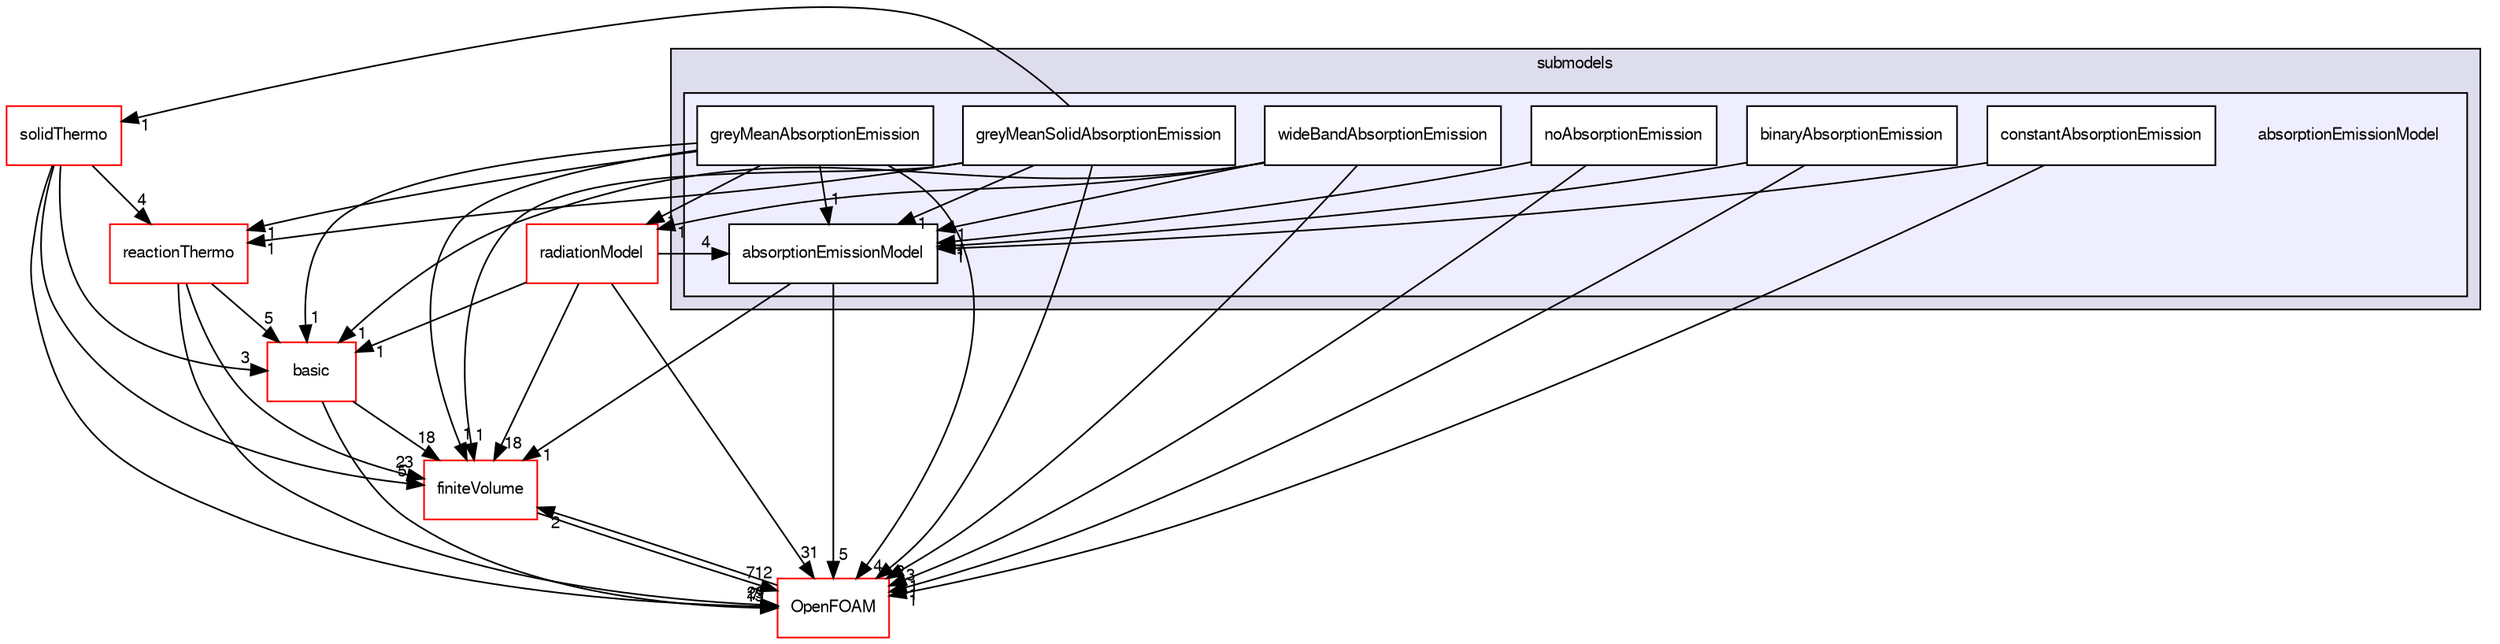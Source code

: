 digraph "src/thermophysicalModels/radiationModels/submodels/absorptionEmissionModel" {
  bgcolor=transparent;
  compound=true
  node [ fontsize="10", fontname="FreeSans"];
  edge [ labelfontsize="10", labelfontname="FreeSans"];
  subgraph clusterdir_0e35a089fd36da69fd114ae181f5f769 {
    graph [ bgcolor="#ddddee", pencolor="black", label="submodels" fontname="FreeSans", fontsize="10", URL="dir_0e35a089fd36da69fd114ae181f5f769.html"]
  subgraph clusterdir_8da48cd766041b1f9ce07837accff795 {
    graph [ bgcolor="#eeeeff", pencolor="black", label="" URL="dir_8da48cd766041b1f9ce07837accff795.html"];
    dir_8da48cd766041b1f9ce07837accff795 [shape=plaintext label="absorptionEmissionModel"];
    dir_19afdd5b06bcc2a4ff1743ba7fb9799e [shape=box label="absorptionEmissionModel" color="black" fillcolor="white" style="filled" URL="dir_19afdd5b06bcc2a4ff1743ba7fb9799e.html"];
    dir_5f48a44841956afe8db9d1cf6249bac9 [shape=box label="binaryAbsorptionEmission" color="black" fillcolor="white" style="filled" URL="dir_5f48a44841956afe8db9d1cf6249bac9.html"];
    dir_812fd1f43f1efa7b484462f1975b2950 [shape=box label="constantAbsorptionEmission" color="black" fillcolor="white" style="filled" URL="dir_812fd1f43f1efa7b484462f1975b2950.html"];
    dir_10aa486448d41d17d49bbeade8af2eba [shape=box label="greyMeanAbsorptionEmission" color="black" fillcolor="white" style="filled" URL="dir_10aa486448d41d17d49bbeade8af2eba.html"];
    dir_e5d815b0bf91109a23579d68c22c2b31 [shape=box label="greyMeanSolidAbsorptionEmission" color="black" fillcolor="white" style="filled" URL="dir_e5d815b0bf91109a23579d68c22c2b31.html"];
    dir_f1e13dc6573a08f622af271aa27f4ab7 [shape=box label="noAbsorptionEmission" color="black" fillcolor="white" style="filled" URL="dir_f1e13dc6573a08f622af271aa27f4ab7.html"];
    dir_8fac1c7975ad82d3c486354c838cda24 [shape=box label="wideBandAbsorptionEmission" color="black" fillcolor="white" style="filled" URL="dir_8fac1c7975ad82d3c486354c838cda24.html"];
  }
  }
  dir_9bd15774b555cf7259a6fa18f99fe99b [shape=box label="finiteVolume" color="red" URL="dir_9bd15774b555cf7259a6fa18f99fe99b.html"];
  dir_08c5a0922f0d1752bb9c4bf65110e65b [shape=box label="radiationModel" color="red" URL="dir_08c5a0922f0d1752bb9c4bf65110e65b.html"];
  dir_c5473ff19b20e6ec4dfe5c310b3778a8 [shape=box label="OpenFOAM" color="red" URL="dir_c5473ff19b20e6ec4dfe5c310b3778a8.html"];
  dir_b0a4276768a9e3782bd6f894861ddaf3 [shape=box label="solidThermo" color="red" URL="dir_b0a4276768a9e3782bd6f894861ddaf3.html"];
  dir_87c7a4a86ffb283740ec390ea55551cb [shape=box label="reactionThermo" color="red" URL="dir_87c7a4a86ffb283740ec390ea55551cb.html"];
  dir_38cb9973e0eaf6834e10b18bff965c4b [shape=box label="basic" color="red" URL="dir_38cb9973e0eaf6834e10b18bff965c4b.html"];
  dir_9bd15774b555cf7259a6fa18f99fe99b->dir_c5473ff19b20e6ec4dfe5c310b3778a8 [headlabel="712", labeldistance=1.5 headhref="dir_000749_001732.html"];
  dir_5f48a44841956afe8db9d1cf6249bac9->dir_19afdd5b06bcc2a4ff1743ba7fb9799e [headlabel="1", labeldistance=1.5 headhref="dir_002651_002650.html"];
  dir_5f48a44841956afe8db9d1cf6249bac9->dir_c5473ff19b20e6ec4dfe5c310b3778a8 [headlabel="1", labeldistance=1.5 headhref="dir_002651_001732.html"];
  dir_f1e13dc6573a08f622af271aa27f4ab7->dir_19afdd5b06bcc2a4ff1743ba7fb9799e [headlabel="1", labeldistance=1.5 headhref="dir_002655_002650.html"];
  dir_f1e13dc6573a08f622af271aa27f4ab7->dir_c5473ff19b20e6ec4dfe5c310b3778a8 [headlabel="1", labeldistance=1.5 headhref="dir_002655_001732.html"];
  dir_19afdd5b06bcc2a4ff1743ba7fb9799e->dir_9bd15774b555cf7259a6fa18f99fe99b [headlabel="1", labeldistance=1.5 headhref="dir_002650_000749.html"];
  dir_19afdd5b06bcc2a4ff1743ba7fb9799e->dir_c5473ff19b20e6ec4dfe5c310b3778a8 [headlabel="5", labeldistance=1.5 headhref="dir_002650_001732.html"];
  dir_10aa486448d41d17d49bbeade8af2eba->dir_9bd15774b555cf7259a6fa18f99fe99b [headlabel="1", labeldistance=1.5 headhref="dir_002653_000749.html"];
  dir_10aa486448d41d17d49bbeade8af2eba->dir_19afdd5b06bcc2a4ff1743ba7fb9799e [headlabel="1", labeldistance=1.5 headhref="dir_002653_002650.html"];
  dir_10aa486448d41d17d49bbeade8af2eba->dir_08c5a0922f0d1752bb9c4bf65110e65b [headlabel="1", labeldistance=1.5 headhref="dir_002653_002413.html"];
  dir_10aa486448d41d17d49bbeade8af2eba->dir_c5473ff19b20e6ec4dfe5c310b3778a8 [headlabel="4", labeldistance=1.5 headhref="dir_002653_001732.html"];
  dir_10aa486448d41d17d49bbeade8af2eba->dir_87c7a4a86ffb283740ec390ea55551cb [headlabel="1", labeldistance=1.5 headhref="dir_002653_002665.html"];
  dir_10aa486448d41d17d49bbeade8af2eba->dir_38cb9973e0eaf6834e10b18bff965c4b [headlabel="1", labeldistance=1.5 headhref="dir_002653_002555.html"];
  dir_8fac1c7975ad82d3c486354c838cda24->dir_19afdd5b06bcc2a4ff1743ba7fb9799e [headlabel="1", labeldistance=1.5 headhref="dir_002656_002650.html"];
  dir_8fac1c7975ad82d3c486354c838cda24->dir_08c5a0922f0d1752bb9c4bf65110e65b [headlabel="1", labeldistance=1.5 headhref="dir_002656_002413.html"];
  dir_8fac1c7975ad82d3c486354c838cda24->dir_c5473ff19b20e6ec4dfe5c310b3778a8 [headlabel="3", labeldistance=1.5 headhref="dir_002656_001732.html"];
  dir_8fac1c7975ad82d3c486354c838cda24->dir_38cb9973e0eaf6834e10b18bff965c4b [headlabel="1", labeldistance=1.5 headhref="dir_002656_002555.html"];
  dir_08c5a0922f0d1752bb9c4bf65110e65b->dir_9bd15774b555cf7259a6fa18f99fe99b [headlabel="18", labeldistance=1.5 headhref="dir_002413_000749.html"];
  dir_08c5a0922f0d1752bb9c4bf65110e65b->dir_19afdd5b06bcc2a4ff1743ba7fb9799e [headlabel="4", labeldistance=1.5 headhref="dir_002413_002650.html"];
  dir_08c5a0922f0d1752bb9c4bf65110e65b->dir_c5473ff19b20e6ec4dfe5c310b3778a8 [headlabel="31", labeldistance=1.5 headhref="dir_002413_001732.html"];
  dir_08c5a0922f0d1752bb9c4bf65110e65b->dir_38cb9973e0eaf6834e10b18bff965c4b [headlabel="1", labeldistance=1.5 headhref="dir_002413_002555.html"];
  dir_e5d815b0bf91109a23579d68c22c2b31->dir_9bd15774b555cf7259a6fa18f99fe99b [headlabel="1", labeldistance=1.5 headhref="dir_002654_000749.html"];
  dir_e5d815b0bf91109a23579d68c22c2b31->dir_19afdd5b06bcc2a4ff1743ba7fb9799e [headlabel="1", labeldistance=1.5 headhref="dir_002654_002650.html"];
  dir_e5d815b0bf91109a23579d68c22c2b31->dir_c5473ff19b20e6ec4dfe5c310b3778a8 [headlabel="2", labeldistance=1.5 headhref="dir_002654_001732.html"];
  dir_e5d815b0bf91109a23579d68c22c2b31->dir_b0a4276768a9e3782bd6f894861ddaf3 [headlabel="1", labeldistance=1.5 headhref="dir_002654_002708.html"];
  dir_e5d815b0bf91109a23579d68c22c2b31->dir_87c7a4a86ffb283740ec390ea55551cb [headlabel="1", labeldistance=1.5 headhref="dir_002654_002665.html"];
  dir_c5473ff19b20e6ec4dfe5c310b3778a8->dir_9bd15774b555cf7259a6fa18f99fe99b [headlabel="2", labeldistance=1.5 headhref="dir_001732_000749.html"];
  dir_b0a4276768a9e3782bd6f894861ddaf3->dir_9bd15774b555cf7259a6fa18f99fe99b [headlabel="5", labeldistance=1.5 headhref="dir_002708_000749.html"];
  dir_b0a4276768a9e3782bd6f894861ddaf3->dir_c5473ff19b20e6ec4dfe5c310b3778a8 [headlabel="7", labeldistance=1.5 headhref="dir_002708_001732.html"];
  dir_b0a4276768a9e3782bd6f894861ddaf3->dir_87c7a4a86ffb283740ec390ea55551cb [headlabel="4", labeldistance=1.5 headhref="dir_002708_002665.html"];
  dir_b0a4276768a9e3782bd6f894861ddaf3->dir_38cb9973e0eaf6834e10b18bff965c4b [headlabel="3", labeldistance=1.5 headhref="dir_002708_002555.html"];
  dir_87c7a4a86ffb283740ec390ea55551cb->dir_9bd15774b555cf7259a6fa18f99fe99b [headlabel="23", labeldistance=1.5 headhref="dir_002665_000749.html"];
  dir_87c7a4a86ffb283740ec390ea55551cb->dir_c5473ff19b20e6ec4dfe5c310b3778a8 [headlabel="29", labeldistance=1.5 headhref="dir_002665_001732.html"];
  dir_87c7a4a86ffb283740ec390ea55551cb->dir_38cb9973e0eaf6834e10b18bff965c4b [headlabel="5", labeldistance=1.5 headhref="dir_002665_002555.html"];
  dir_38cb9973e0eaf6834e10b18bff965c4b->dir_9bd15774b555cf7259a6fa18f99fe99b [headlabel="18", labeldistance=1.5 headhref="dir_002555_000749.html"];
  dir_38cb9973e0eaf6834e10b18bff965c4b->dir_c5473ff19b20e6ec4dfe5c310b3778a8 [headlabel="13", labeldistance=1.5 headhref="dir_002555_001732.html"];
  dir_812fd1f43f1efa7b484462f1975b2950->dir_19afdd5b06bcc2a4ff1743ba7fb9799e [headlabel="1", labeldistance=1.5 headhref="dir_002652_002650.html"];
  dir_812fd1f43f1efa7b484462f1975b2950->dir_c5473ff19b20e6ec4dfe5c310b3778a8 [headlabel="1", labeldistance=1.5 headhref="dir_002652_001732.html"];
}
